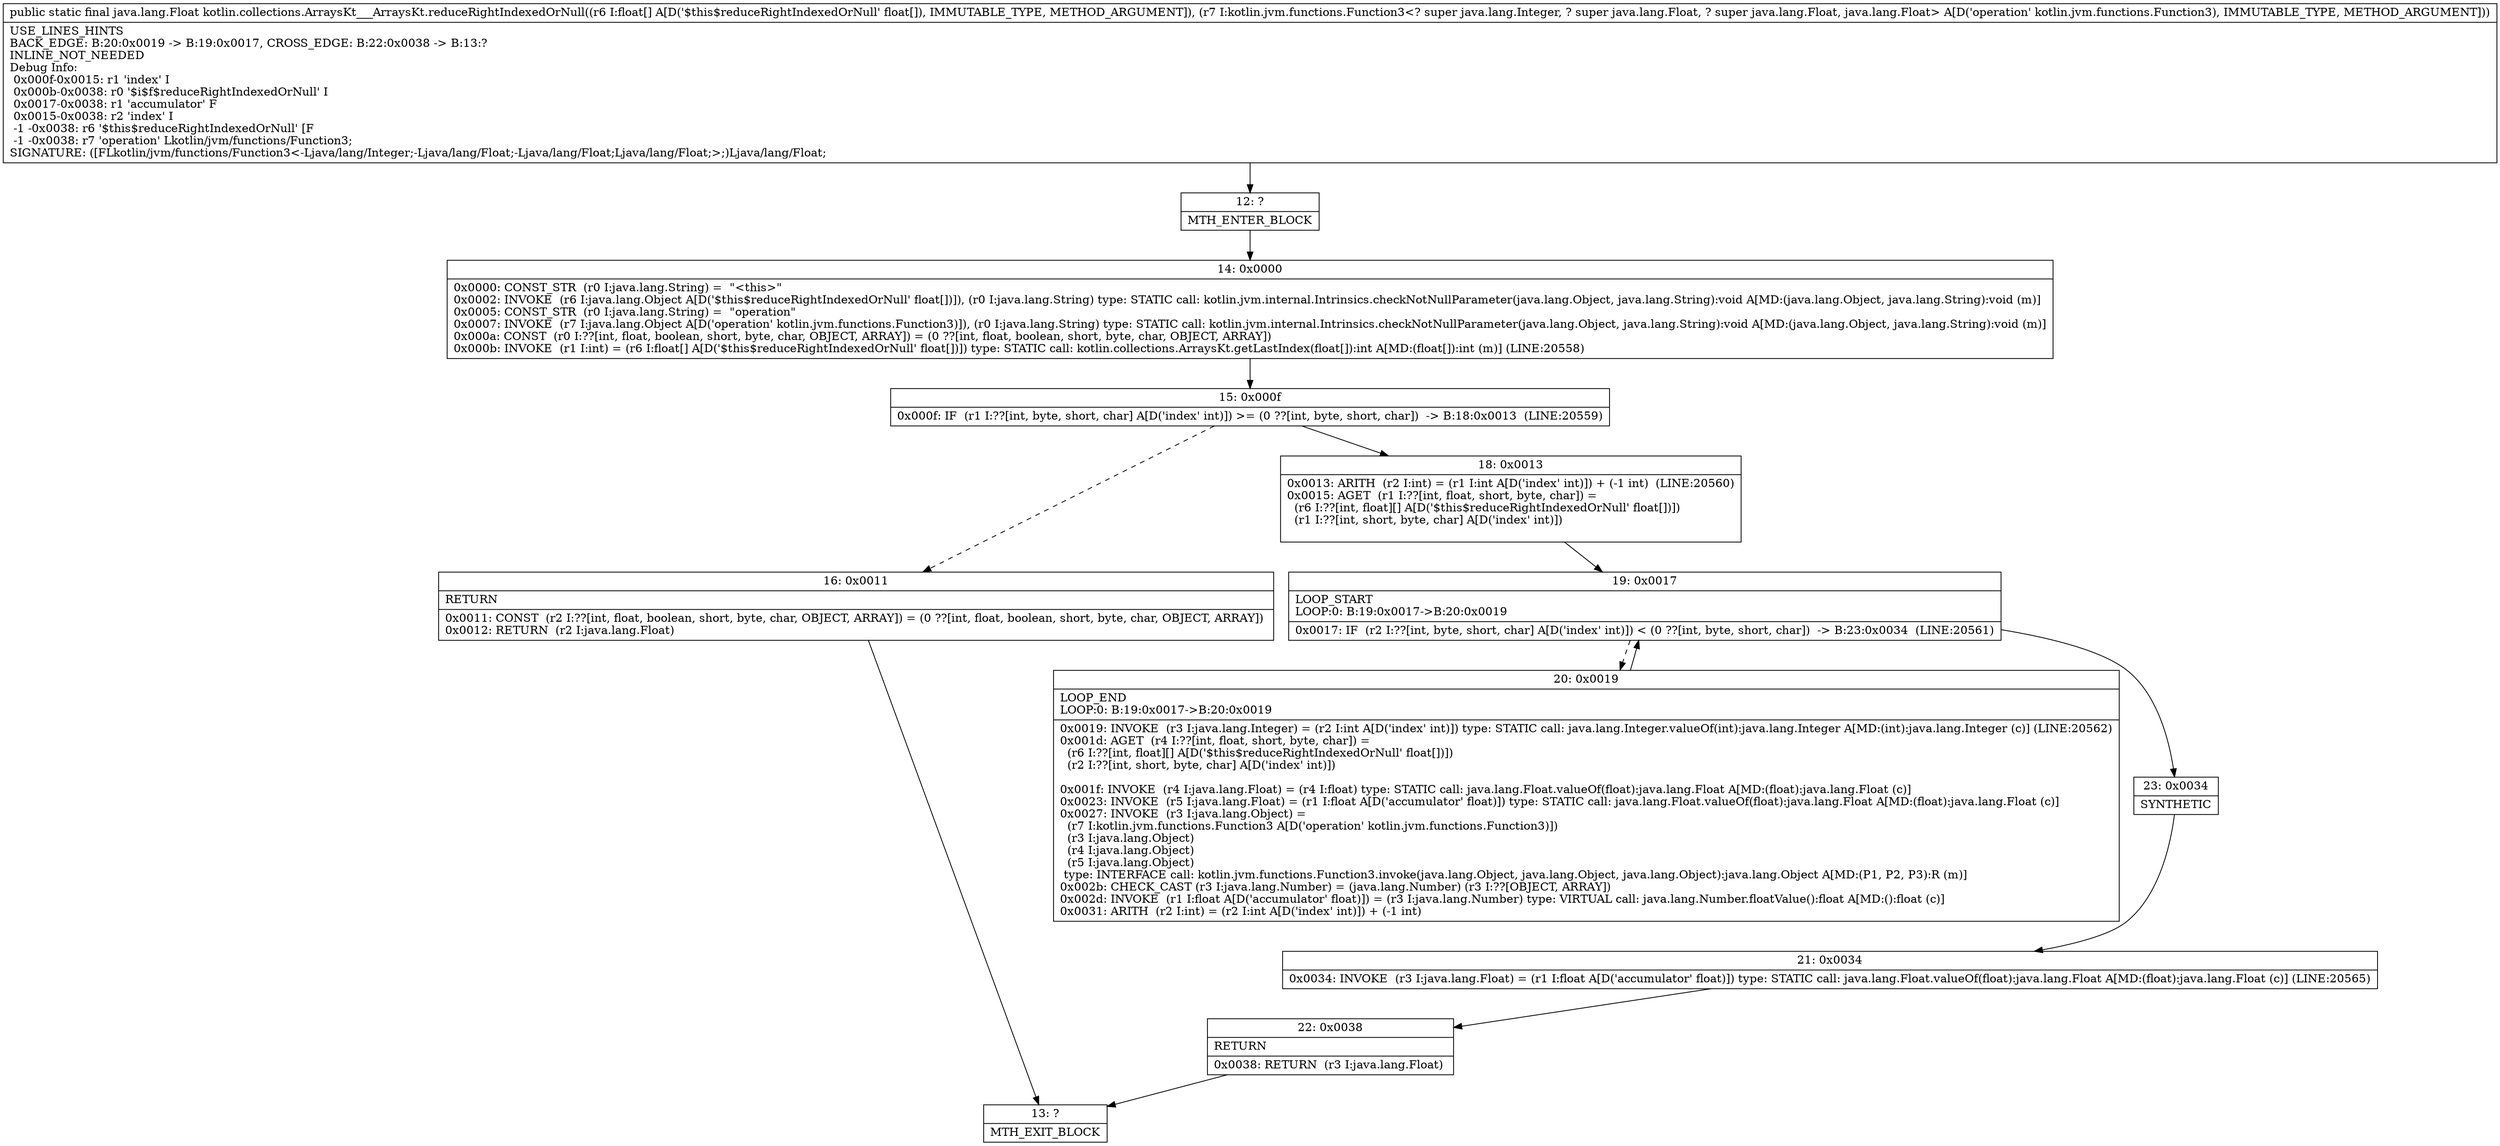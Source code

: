 digraph "CFG forkotlin.collections.ArraysKt___ArraysKt.reduceRightIndexedOrNull([FLkotlin\/jvm\/functions\/Function3;)Ljava\/lang\/Float;" {
Node_12 [shape=record,label="{12\:\ ?|MTH_ENTER_BLOCK\l}"];
Node_14 [shape=record,label="{14\:\ 0x0000|0x0000: CONST_STR  (r0 I:java.lang.String) =  \"\<this\>\" \l0x0002: INVOKE  (r6 I:java.lang.Object A[D('$this$reduceRightIndexedOrNull' float[])]), (r0 I:java.lang.String) type: STATIC call: kotlin.jvm.internal.Intrinsics.checkNotNullParameter(java.lang.Object, java.lang.String):void A[MD:(java.lang.Object, java.lang.String):void (m)]\l0x0005: CONST_STR  (r0 I:java.lang.String) =  \"operation\" \l0x0007: INVOKE  (r7 I:java.lang.Object A[D('operation' kotlin.jvm.functions.Function3)]), (r0 I:java.lang.String) type: STATIC call: kotlin.jvm.internal.Intrinsics.checkNotNullParameter(java.lang.Object, java.lang.String):void A[MD:(java.lang.Object, java.lang.String):void (m)]\l0x000a: CONST  (r0 I:??[int, float, boolean, short, byte, char, OBJECT, ARRAY]) = (0 ??[int, float, boolean, short, byte, char, OBJECT, ARRAY]) \l0x000b: INVOKE  (r1 I:int) = (r6 I:float[] A[D('$this$reduceRightIndexedOrNull' float[])]) type: STATIC call: kotlin.collections.ArraysKt.getLastIndex(float[]):int A[MD:(float[]):int (m)] (LINE:20558)\l}"];
Node_15 [shape=record,label="{15\:\ 0x000f|0x000f: IF  (r1 I:??[int, byte, short, char] A[D('index' int)]) \>= (0 ??[int, byte, short, char])  \-\> B:18:0x0013  (LINE:20559)\l}"];
Node_16 [shape=record,label="{16\:\ 0x0011|RETURN\l|0x0011: CONST  (r2 I:??[int, float, boolean, short, byte, char, OBJECT, ARRAY]) = (0 ??[int, float, boolean, short, byte, char, OBJECT, ARRAY]) \l0x0012: RETURN  (r2 I:java.lang.Float) \l}"];
Node_13 [shape=record,label="{13\:\ ?|MTH_EXIT_BLOCK\l}"];
Node_18 [shape=record,label="{18\:\ 0x0013|0x0013: ARITH  (r2 I:int) = (r1 I:int A[D('index' int)]) + (\-1 int)  (LINE:20560)\l0x0015: AGET  (r1 I:??[int, float, short, byte, char]) = \l  (r6 I:??[int, float][] A[D('$this$reduceRightIndexedOrNull' float[])])\l  (r1 I:??[int, short, byte, char] A[D('index' int)])\l \l}"];
Node_19 [shape=record,label="{19\:\ 0x0017|LOOP_START\lLOOP:0: B:19:0x0017\-\>B:20:0x0019\l|0x0017: IF  (r2 I:??[int, byte, short, char] A[D('index' int)]) \< (0 ??[int, byte, short, char])  \-\> B:23:0x0034  (LINE:20561)\l}"];
Node_20 [shape=record,label="{20\:\ 0x0019|LOOP_END\lLOOP:0: B:19:0x0017\-\>B:20:0x0019\l|0x0019: INVOKE  (r3 I:java.lang.Integer) = (r2 I:int A[D('index' int)]) type: STATIC call: java.lang.Integer.valueOf(int):java.lang.Integer A[MD:(int):java.lang.Integer (c)] (LINE:20562)\l0x001d: AGET  (r4 I:??[int, float, short, byte, char]) = \l  (r6 I:??[int, float][] A[D('$this$reduceRightIndexedOrNull' float[])])\l  (r2 I:??[int, short, byte, char] A[D('index' int)])\l \l0x001f: INVOKE  (r4 I:java.lang.Float) = (r4 I:float) type: STATIC call: java.lang.Float.valueOf(float):java.lang.Float A[MD:(float):java.lang.Float (c)]\l0x0023: INVOKE  (r5 I:java.lang.Float) = (r1 I:float A[D('accumulator' float)]) type: STATIC call: java.lang.Float.valueOf(float):java.lang.Float A[MD:(float):java.lang.Float (c)]\l0x0027: INVOKE  (r3 I:java.lang.Object) = \l  (r7 I:kotlin.jvm.functions.Function3 A[D('operation' kotlin.jvm.functions.Function3)])\l  (r3 I:java.lang.Object)\l  (r4 I:java.lang.Object)\l  (r5 I:java.lang.Object)\l type: INTERFACE call: kotlin.jvm.functions.Function3.invoke(java.lang.Object, java.lang.Object, java.lang.Object):java.lang.Object A[MD:(P1, P2, P3):R (m)]\l0x002b: CHECK_CAST (r3 I:java.lang.Number) = (java.lang.Number) (r3 I:??[OBJECT, ARRAY]) \l0x002d: INVOKE  (r1 I:float A[D('accumulator' float)]) = (r3 I:java.lang.Number) type: VIRTUAL call: java.lang.Number.floatValue():float A[MD:():float (c)]\l0x0031: ARITH  (r2 I:int) = (r2 I:int A[D('index' int)]) + (\-1 int) \l}"];
Node_23 [shape=record,label="{23\:\ 0x0034|SYNTHETIC\l}"];
Node_21 [shape=record,label="{21\:\ 0x0034|0x0034: INVOKE  (r3 I:java.lang.Float) = (r1 I:float A[D('accumulator' float)]) type: STATIC call: java.lang.Float.valueOf(float):java.lang.Float A[MD:(float):java.lang.Float (c)] (LINE:20565)\l}"];
Node_22 [shape=record,label="{22\:\ 0x0038|RETURN\l|0x0038: RETURN  (r3 I:java.lang.Float) \l}"];
MethodNode[shape=record,label="{public static final java.lang.Float kotlin.collections.ArraysKt___ArraysKt.reduceRightIndexedOrNull((r6 I:float[] A[D('$this$reduceRightIndexedOrNull' float[]), IMMUTABLE_TYPE, METHOD_ARGUMENT]), (r7 I:kotlin.jvm.functions.Function3\<? super java.lang.Integer, ? super java.lang.Float, ? super java.lang.Float, java.lang.Float\> A[D('operation' kotlin.jvm.functions.Function3), IMMUTABLE_TYPE, METHOD_ARGUMENT]))  | USE_LINES_HINTS\lBACK_EDGE: B:20:0x0019 \-\> B:19:0x0017, CROSS_EDGE: B:22:0x0038 \-\> B:13:?\lINLINE_NOT_NEEDED\lDebug Info:\l  0x000f\-0x0015: r1 'index' I\l  0x000b\-0x0038: r0 '$i$f$reduceRightIndexedOrNull' I\l  0x0017\-0x0038: r1 'accumulator' F\l  0x0015\-0x0038: r2 'index' I\l  \-1 \-0x0038: r6 '$this$reduceRightIndexedOrNull' [F\l  \-1 \-0x0038: r7 'operation' Lkotlin\/jvm\/functions\/Function3;\lSIGNATURE: ([FLkotlin\/jvm\/functions\/Function3\<\-Ljava\/lang\/Integer;\-Ljava\/lang\/Float;\-Ljava\/lang\/Float;Ljava\/lang\/Float;\>;)Ljava\/lang\/Float;\l}"];
MethodNode -> Node_12;Node_12 -> Node_14;
Node_14 -> Node_15;
Node_15 -> Node_16[style=dashed];
Node_15 -> Node_18;
Node_16 -> Node_13;
Node_18 -> Node_19;
Node_19 -> Node_20[style=dashed];
Node_19 -> Node_23;
Node_20 -> Node_19;
Node_23 -> Node_21;
Node_21 -> Node_22;
Node_22 -> Node_13;
}

